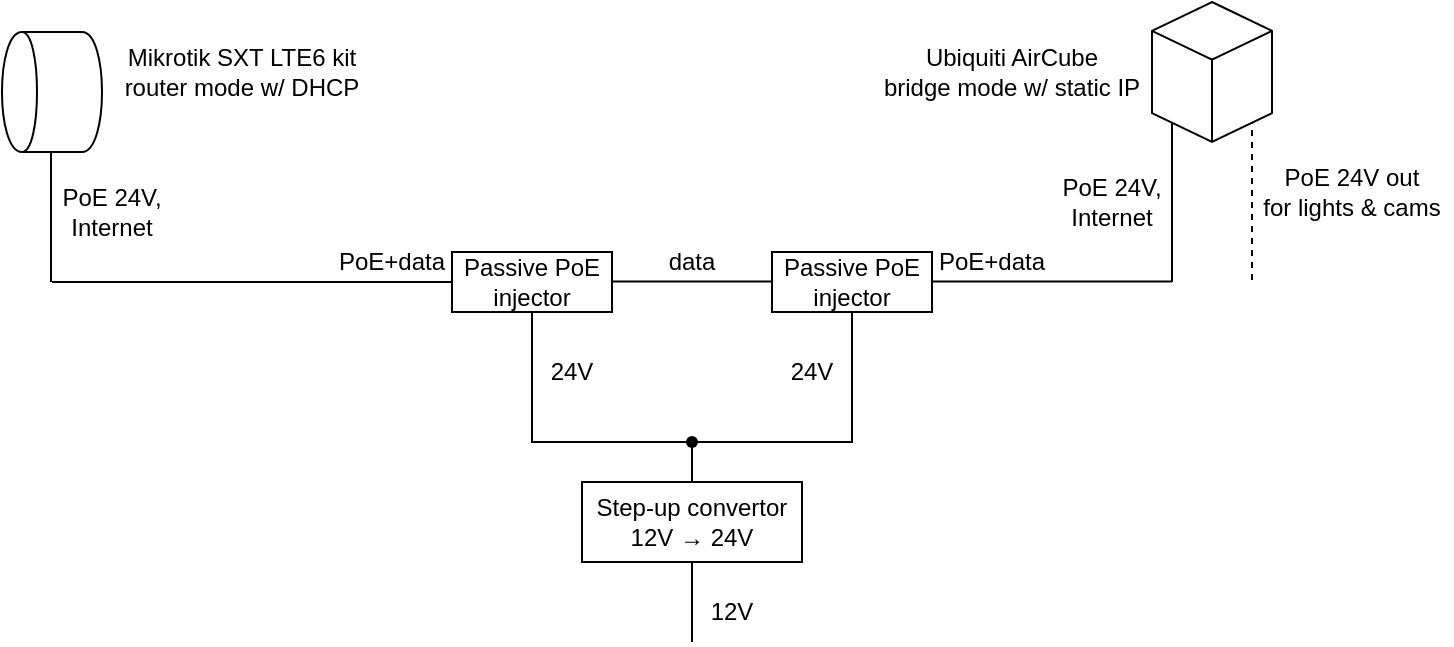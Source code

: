<mxfile version="20.8.5" type="github"><diagram id="axtNZ_Vq6Nu-MPjHXSkp" name="Page-1"><mxGraphModel dx="768" dy="393" grid="1" gridSize="10" guides="1" tooltips="1" connect="1" arrows="1" fold="1" page="1" pageScale="1" pageWidth="850" pageHeight="1100" math="0" shadow="0"><root><mxCell id="0"/><mxCell id="1" parent="0"/><mxCell id="apvRT7DnRR8T1J5Yaa0y-23" value="" style="endArrow=none;dashed=1;html=1;rounded=0;" edge="1" parent="1"><mxGeometry width="50" height="50" relative="1" as="geometry"><mxPoint x="720" y="80" as="sourcePoint"/><mxPoint x="720" y="180" as="targetPoint"/></mxGeometry></mxCell><mxCell id="apvRT7DnRR8T1J5Yaa0y-18" value="" style="endArrow=none;html=1;rounded=0;" edge="1" parent="1"><mxGeometry width="50" height="50" relative="1" as="geometry"><mxPoint x="680" y="80" as="sourcePoint"/><mxPoint x="680" y="180" as="targetPoint"/></mxGeometry></mxCell><mxCell id="apvRT7DnRR8T1J5Yaa0y-2" value="" style="endArrow=none;html=1;rounded=0;" edge="1" parent="1"><mxGeometry width="50" height="50" relative="1" as="geometry"><mxPoint x="119.5" y="180" as="sourcePoint"/><mxPoint x="119.5" y="100" as="targetPoint"/></mxGeometry></mxCell><mxCell id="apvRT7DnRR8T1J5Yaa0y-1" value="" style="shape=cylinder;whiteSpace=wrap;html=1;boundedLbl=1;backgroundOutline=1;rotation=-90;" vertex="1" parent="1"><mxGeometry x="90" y="60" width="60" height="50" as="geometry"/></mxCell><mxCell id="apvRT7DnRR8T1J5Yaa0y-3" value="PoE 24V,&lt;br&gt;Internet" style="text;html=1;strokeColor=none;fillColor=none;align=center;verticalAlign=middle;whiteSpace=wrap;rounded=0;" vertex="1" parent="1"><mxGeometry x="120" y="130" width="60" height="30" as="geometry"/></mxCell><mxCell id="apvRT7DnRR8T1J5Yaa0y-4" value="Mikrotik SXT LTE6 kit&lt;br&gt;router mode w/ DHCP" style="text;html=1;strokeColor=none;fillColor=none;align=center;verticalAlign=middle;whiteSpace=wrap;rounded=0;" vertex="1" parent="1"><mxGeometry x="150" y="60" width="130" height="30" as="geometry"/></mxCell><mxCell id="apvRT7DnRR8T1J5Yaa0y-5" value="" style="endArrow=none;html=1;rounded=0;" edge="1" parent="1"><mxGeometry width="50" height="50" relative="1" as="geometry"><mxPoint x="120" y="180" as="sourcePoint"/><mxPoint x="320" y="180" as="targetPoint"/></mxGeometry></mxCell><mxCell id="apvRT7DnRR8T1J5Yaa0y-6" value="" style="rounded=0;whiteSpace=wrap;html=1;" vertex="1" parent="1"><mxGeometry x="320" y="165" width="80" height="30" as="geometry"/></mxCell><mxCell id="apvRT7DnRR8T1J5Yaa0y-7" value="Passive PoE injector" style="text;html=1;strokeColor=none;fillColor=none;align=center;verticalAlign=middle;whiteSpace=wrap;rounded=0;" vertex="1" parent="1"><mxGeometry x="320" y="165" width="80" height="30" as="geometry"/></mxCell><mxCell id="apvRT7DnRR8T1J5Yaa0y-8" value="" style="rounded=0;whiteSpace=wrap;html=1;" vertex="1" parent="1"><mxGeometry x="480" y="165" width="80" height="30" as="geometry"/></mxCell><mxCell id="apvRT7DnRR8T1J5Yaa0y-9" value="Passive PoE injector" style="text;html=1;strokeColor=none;fillColor=none;align=center;verticalAlign=middle;whiteSpace=wrap;rounded=0;" vertex="1" parent="1"><mxGeometry x="480" y="165" width="80" height="30" as="geometry"/></mxCell><mxCell id="apvRT7DnRR8T1J5Yaa0y-10" value="" style="endArrow=none;html=1;rounded=0;" edge="1" parent="1"><mxGeometry width="50" height="50" relative="1" as="geometry"><mxPoint x="400" y="179.76" as="sourcePoint"/><mxPoint x="480" y="179.76" as="targetPoint"/></mxGeometry></mxCell><mxCell id="apvRT7DnRR8T1J5Yaa0y-11" value="PoE+data" style="text;html=1;strokeColor=none;fillColor=none;align=center;verticalAlign=middle;whiteSpace=wrap;rounded=0;" vertex="1" parent="1"><mxGeometry x="260" y="155" width="60" height="30" as="geometry"/></mxCell><mxCell id="apvRT7DnRR8T1J5Yaa0y-12" value="PoE+data" style="text;html=1;strokeColor=none;fillColor=none;align=center;verticalAlign=middle;whiteSpace=wrap;rounded=0;" vertex="1" parent="1"><mxGeometry x="560" y="155" width="60" height="30" as="geometry"/></mxCell><mxCell id="apvRT7DnRR8T1J5Yaa0y-14" value="" style="endArrow=none;html=1;rounded=0;" edge="1" parent="1"><mxGeometry width="50" height="50" relative="1" as="geometry"><mxPoint x="560" y="179.76" as="sourcePoint"/><mxPoint x="680" y="179.76" as="targetPoint"/></mxGeometry></mxCell><mxCell id="apvRT7DnRR8T1J5Yaa0y-15" value="data" style="text;html=1;strokeColor=none;fillColor=none;align=center;verticalAlign=middle;whiteSpace=wrap;rounded=0;" vertex="1" parent="1"><mxGeometry x="410" y="155" width="60" height="30" as="geometry"/></mxCell><mxCell id="apvRT7DnRR8T1J5Yaa0y-16" value="" style="html=1;whiteSpace=wrap;shape=isoCube2;backgroundOutline=1;isoAngle=15;" vertex="1" parent="1"><mxGeometry x="670" y="40" width="60" height="70" as="geometry"/></mxCell><mxCell id="apvRT7DnRR8T1J5Yaa0y-19" value="Ubiquiti AirCube&lt;br&gt;bridge mode w/ static IP" style="text;html=1;strokeColor=none;fillColor=none;align=center;verticalAlign=middle;whiteSpace=wrap;rounded=0;" vertex="1" parent="1"><mxGeometry x="530" y="60" width="140" height="30" as="geometry"/></mxCell><mxCell id="apvRT7DnRR8T1J5Yaa0y-22" value="PoE 24V,&lt;br&gt;Internet" style="text;html=1;strokeColor=none;fillColor=none;align=center;verticalAlign=middle;whiteSpace=wrap;rounded=0;" vertex="1" parent="1"><mxGeometry x="620" y="120" width="60" height="40" as="geometry"/></mxCell><mxCell id="apvRT7DnRR8T1J5Yaa0y-24" value="PoE 24V out&lt;br&gt;for lights &amp;amp; cams" style="text;html=1;strokeColor=none;fillColor=none;align=center;verticalAlign=middle;whiteSpace=wrap;rounded=0;" vertex="1" parent="1"><mxGeometry x="720" y="120" width="100" height="30" as="geometry"/></mxCell><mxCell id="apvRT7DnRR8T1J5Yaa0y-25" value="Step-up convertor&lt;br&gt;12V → 24V" style="rounded=0;whiteSpace=wrap;html=1;" vertex="1" parent="1"><mxGeometry x="385" y="280" width="110" height="40" as="geometry"/></mxCell><mxCell id="apvRT7DnRR8T1J5Yaa0y-26" value="" style="shape=waypoint;sketch=0;fillStyle=solid;size=6;pointerEvents=1;points=[];fillColor=none;resizable=0;rotatable=0;perimeter=centerPerimeter;snapToPoint=1;" vertex="1" parent="1"><mxGeometry x="430" y="250" width="20" height="20" as="geometry"/></mxCell><mxCell id="apvRT7DnRR8T1J5Yaa0y-27" value="" style="endArrow=none;html=1;rounded=0;entryX=0.681;entryY=0.745;entryDx=0;entryDy=0;entryPerimeter=0;" edge="1" parent="1" source="apvRT7DnRR8T1J5Yaa0y-25" target="apvRT7DnRR8T1J5Yaa0y-26"><mxGeometry width="50" height="50" relative="1" as="geometry"><mxPoint x="420" y="220" as="sourcePoint"/><mxPoint x="470" y="170" as="targetPoint"/></mxGeometry></mxCell><mxCell id="apvRT7DnRR8T1J5Yaa0y-28" value="" style="endArrow=none;html=1;rounded=0;exitX=0.802;exitY=0.543;exitDx=0;exitDy=0;exitPerimeter=0;entryX=0.5;entryY=1;entryDx=0;entryDy=0;" edge="1" parent="1" source="apvRT7DnRR8T1J5Yaa0y-26" target="apvRT7DnRR8T1J5Yaa0y-9"><mxGeometry width="50" height="50" relative="1" as="geometry"><mxPoint x="420" y="180" as="sourcePoint"/><mxPoint x="470" y="130" as="targetPoint"/><Array as="points"><mxPoint x="520" y="260"/></Array></mxGeometry></mxCell><mxCell id="apvRT7DnRR8T1J5Yaa0y-29" value="" style="endArrow=none;html=1;rounded=0;entryX=0.5;entryY=1;entryDx=0;entryDy=0;exitX=0.681;exitY=0.442;exitDx=0;exitDy=0;exitPerimeter=0;" edge="1" parent="1" source="apvRT7DnRR8T1J5Yaa0y-26" target="apvRT7DnRR8T1J5Yaa0y-7"><mxGeometry width="50" height="50" relative="1" as="geometry"><mxPoint x="440" y="220" as="sourcePoint"/><mxPoint x="470" y="130" as="targetPoint"/><Array as="points"><mxPoint x="360" y="260"/></Array></mxGeometry></mxCell><mxCell id="apvRT7DnRR8T1J5Yaa0y-30" value="" style="endArrow=none;html=1;rounded=0;entryX=0.5;entryY=1;entryDx=0;entryDy=0;" edge="1" parent="1" target="apvRT7DnRR8T1J5Yaa0y-25"><mxGeometry width="50" height="50" relative="1" as="geometry"><mxPoint x="440" y="360" as="sourcePoint"/><mxPoint x="470" y="170" as="targetPoint"/></mxGeometry></mxCell><mxCell id="apvRT7DnRR8T1J5Yaa0y-31" value="12V" style="text;html=1;strokeColor=none;fillColor=none;align=center;verticalAlign=middle;whiteSpace=wrap;rounded=0;" vertex="1" parent="1"><mxGeometry x="430" y="330" width="60" height="30" as="geometry"/></mxCell><mxCell id="apvRT7DnRR8T1J5Yaa0y-32" value="24V" style="text;html=1;strokeColor=none;fillColor=none;align=center;verticalAlign=middle;whiteSpace=wrap;rounded=0;" vertex="1" parent="1"><mxGeometry x="480" y="210" width="40" height="30" as="geometry"/></mxCell><mxCell id="apvRT7DnRR8T1J5Yaa0y-33" value="24V" style="text;html=1;strokeColor=none;fillColor=none;align=center;verticalAlign=middle;whiteSpace=wrap;rounded=0;" vertex="1" parent="1"><mxGeometry x="360" y="210" width="40" height="30" as="geometry"/></mxCell></root></mxGraphModel></diagram></mxfile>
